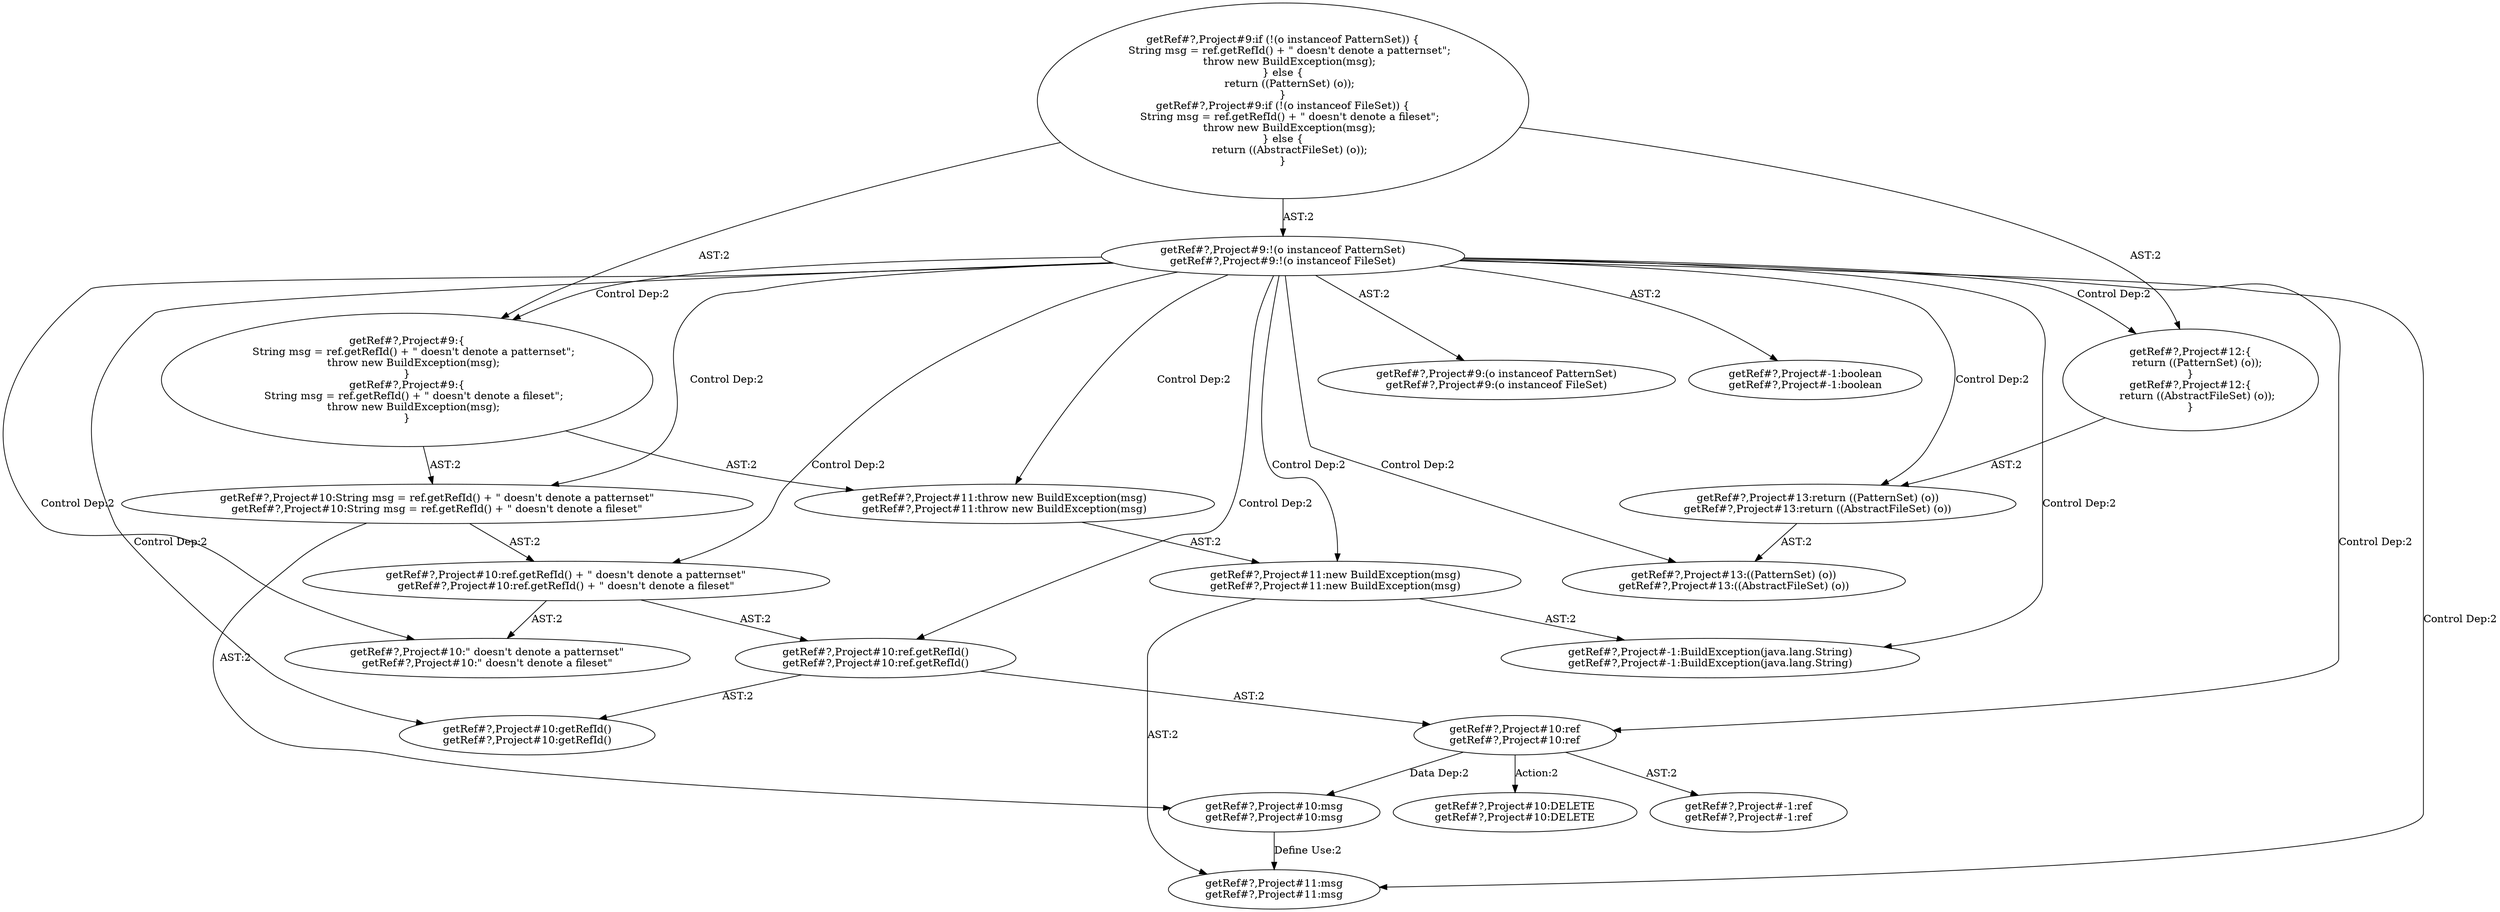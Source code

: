 digraph "Pattern" {
0 [label="getRef#?,Project#10:DELETE
getRef#?,Project#10:DELETE" shape=ellipse]
1 [label="getRef#?,Project#10:ref
getRef#?,Project#10:ref" shape=ellipse]
2 [label="getRef#?,Project#9:!(o instanceof PatternSet)
getRef#?,Project#9:!(o instanceof FileSet)" shape=ellipse]
3 [label="getRef#?,Project#9:if (!(o instanceof PatternSet)) \{
    String msg = ref.getRefId() + \" doesn\'t denote a patternset\";
    throw new BuildException(msg);
\} else \{
    return ((PatternSet) (o));
\}
getRef#?,Project#9:if (!(o instanceof FileSet)) \{
    String msg = ref.getRefId() + \" doesn\'t denote a fileset\";
    throw new BuildException(msg);
\} else \{
    return ((AbstractFileSet) (o));
\}" shape=ellipse]
4 [label="getRef#?,Project#-1:boolean
getRef#?,Project#-1:boolean" shape=ellipse]
5 [label="getRef#?,Project#9:(o instanceof PatternSet)
getRef#?,Project#9:(o instanceof FileSet)" shape=ellipse]
6 [label="getRef#?,Project#9:\{
    String msg = ref.getRefId() + \" doesn\'t denote a patternset\";
    throw new BuildException(msg);
\}
getRef#?,Project#9:\{
    String msg = ref.getRefId() + \" doesn\'t denote a fileset\";
    throw new BuildException(msg);
\}" shape=ellipse]
7 [label="getRef#?,Project#10:String msg = ref.getRefId() + \" doesn\'t denote a patternset\"
getRef#?,Project#10:String msg = ref.getRefId() + \" doesn\'t denote a fileset\"" shape=ellipse]
8 [label="getRef#?,Project#10:ref.getRefId() + \" doesn\'t denote a patternset\"
getRef#?,Project#10:ref.getRefId() + \" doesn\'t denote a fileset\"" shape=ellipse]
9 [label="getRef#?,Project#10:ref.getRefId()
getRef#?,Project#10:ref.getRefId()" shape=ellipse]
10 [label="getRef#?,Project#10:getRefId()
getRef#?,Project#10:getRefId()" shape=ellipse]
11 [label="getRef#?,Project#10:\" doesn\'t denote a patternset\"
getRef#?,Project#10:\" doesn\'t denote a fileset\"" shape=ellipse]
12 [label="getRef#?,Project#11:throw new BuildException(msg)
getRef#?,Project#11:throw new BuildException(msg)" shape=ellipse]
13 [label="getRef#?,Project#11:new BuildException(msg)
getRef#?,Project#11:new BuildException(msg)" shape=ellipse]
14 [label="getRef#?,Project#-1:BuildException(java.lang.String)
getRef#?,Project#-1:BuildException(java.lang.String)" shape=ellipse]
15 [label="getRef#?,Project#11:msg
getRef#?,Project#11:msg" shape=ellipse]
16 [label="getRef#?,Project#12:\{
    return ((PatternSet) (o));
\}
getRef#?,Project#12:\{
    return ((AbstractFileSet) (o));
\}" shape=ellipse]
17 [label="getRef#?,Project#13:return ((PatternSet) (o))
getRef#?,Project#13:return ((AbstractFileSet) (o))" shape=ellipse]
18 [label="getRef#?,Project#13:((PatternSet) (o))
getRef#?,Project#13:((AbstractFileSet) (o))" shape=ellipse]
19 [label="getRef#?,Project#-1:ref
getRef#?,Project#-1:ref" shape=ellipse]
20 [label="getRef#?,Project#10:msg
getRef#?,Project#10:msg" shape=ellipse]
1 -> 0 [label="Action:2"];
1 -> 19 [label="AST:2"];
1 -> 20 [label="Data Dep:2"];
2 -> 1 [label="Control Dep:2"];
2 -> 4 [label="AST:2"];
2 -> 5 [label="AST:2"];
2 -> 6 [label="Control Dep:2"];
2 -> 7 [label="Control Dep:2"];
2 -> 8 [label="Control Dep:2"];
2 -> 9 [label="Control Dep:2"];
2 -> 10 [label="Control Dep:2"];
2 -> 11 [label="Control Dep:2"];
2 -> 12 [label="Control Dep:2"];
2 -> 13 [label="Control Dep:2"];
2 -> 14 [label="Control Dep:2"];
2 -> 15 [label="Control Dep:2"];
2 -> 16 [label="Control Dep:2"];
2 -> 17 [label="Control Dep:2"];
2 -> 18 [label="Control Dep:2"];
3 -> 2 [label="AST:2"];
3 -> 6 [label="AST:2"];
3 -> 16 [label="AST:2"];
6 -> 7 [label="AST:2"];
6 -> 12 [label="AST:2"];
7 -> 20 [label="AST:2"];
7 -> 8 [label="AST:2"];
8 -> 9 [label="AST:2"];
8 -> 11 [label="AST:2"];
9 -> 1 [label="AST:2"];
9 -> 10 [label="AST:2"];
12 -> 13 [label="AST:2"];
13 -> 14 [label="AST:2"];
13 -> 15 [label="AST:2"];
16 -> 17 [label="AST:2"];
17 -> 18 [label="AST:2"];
20 -> 15 [label="Define Use:2"];
}